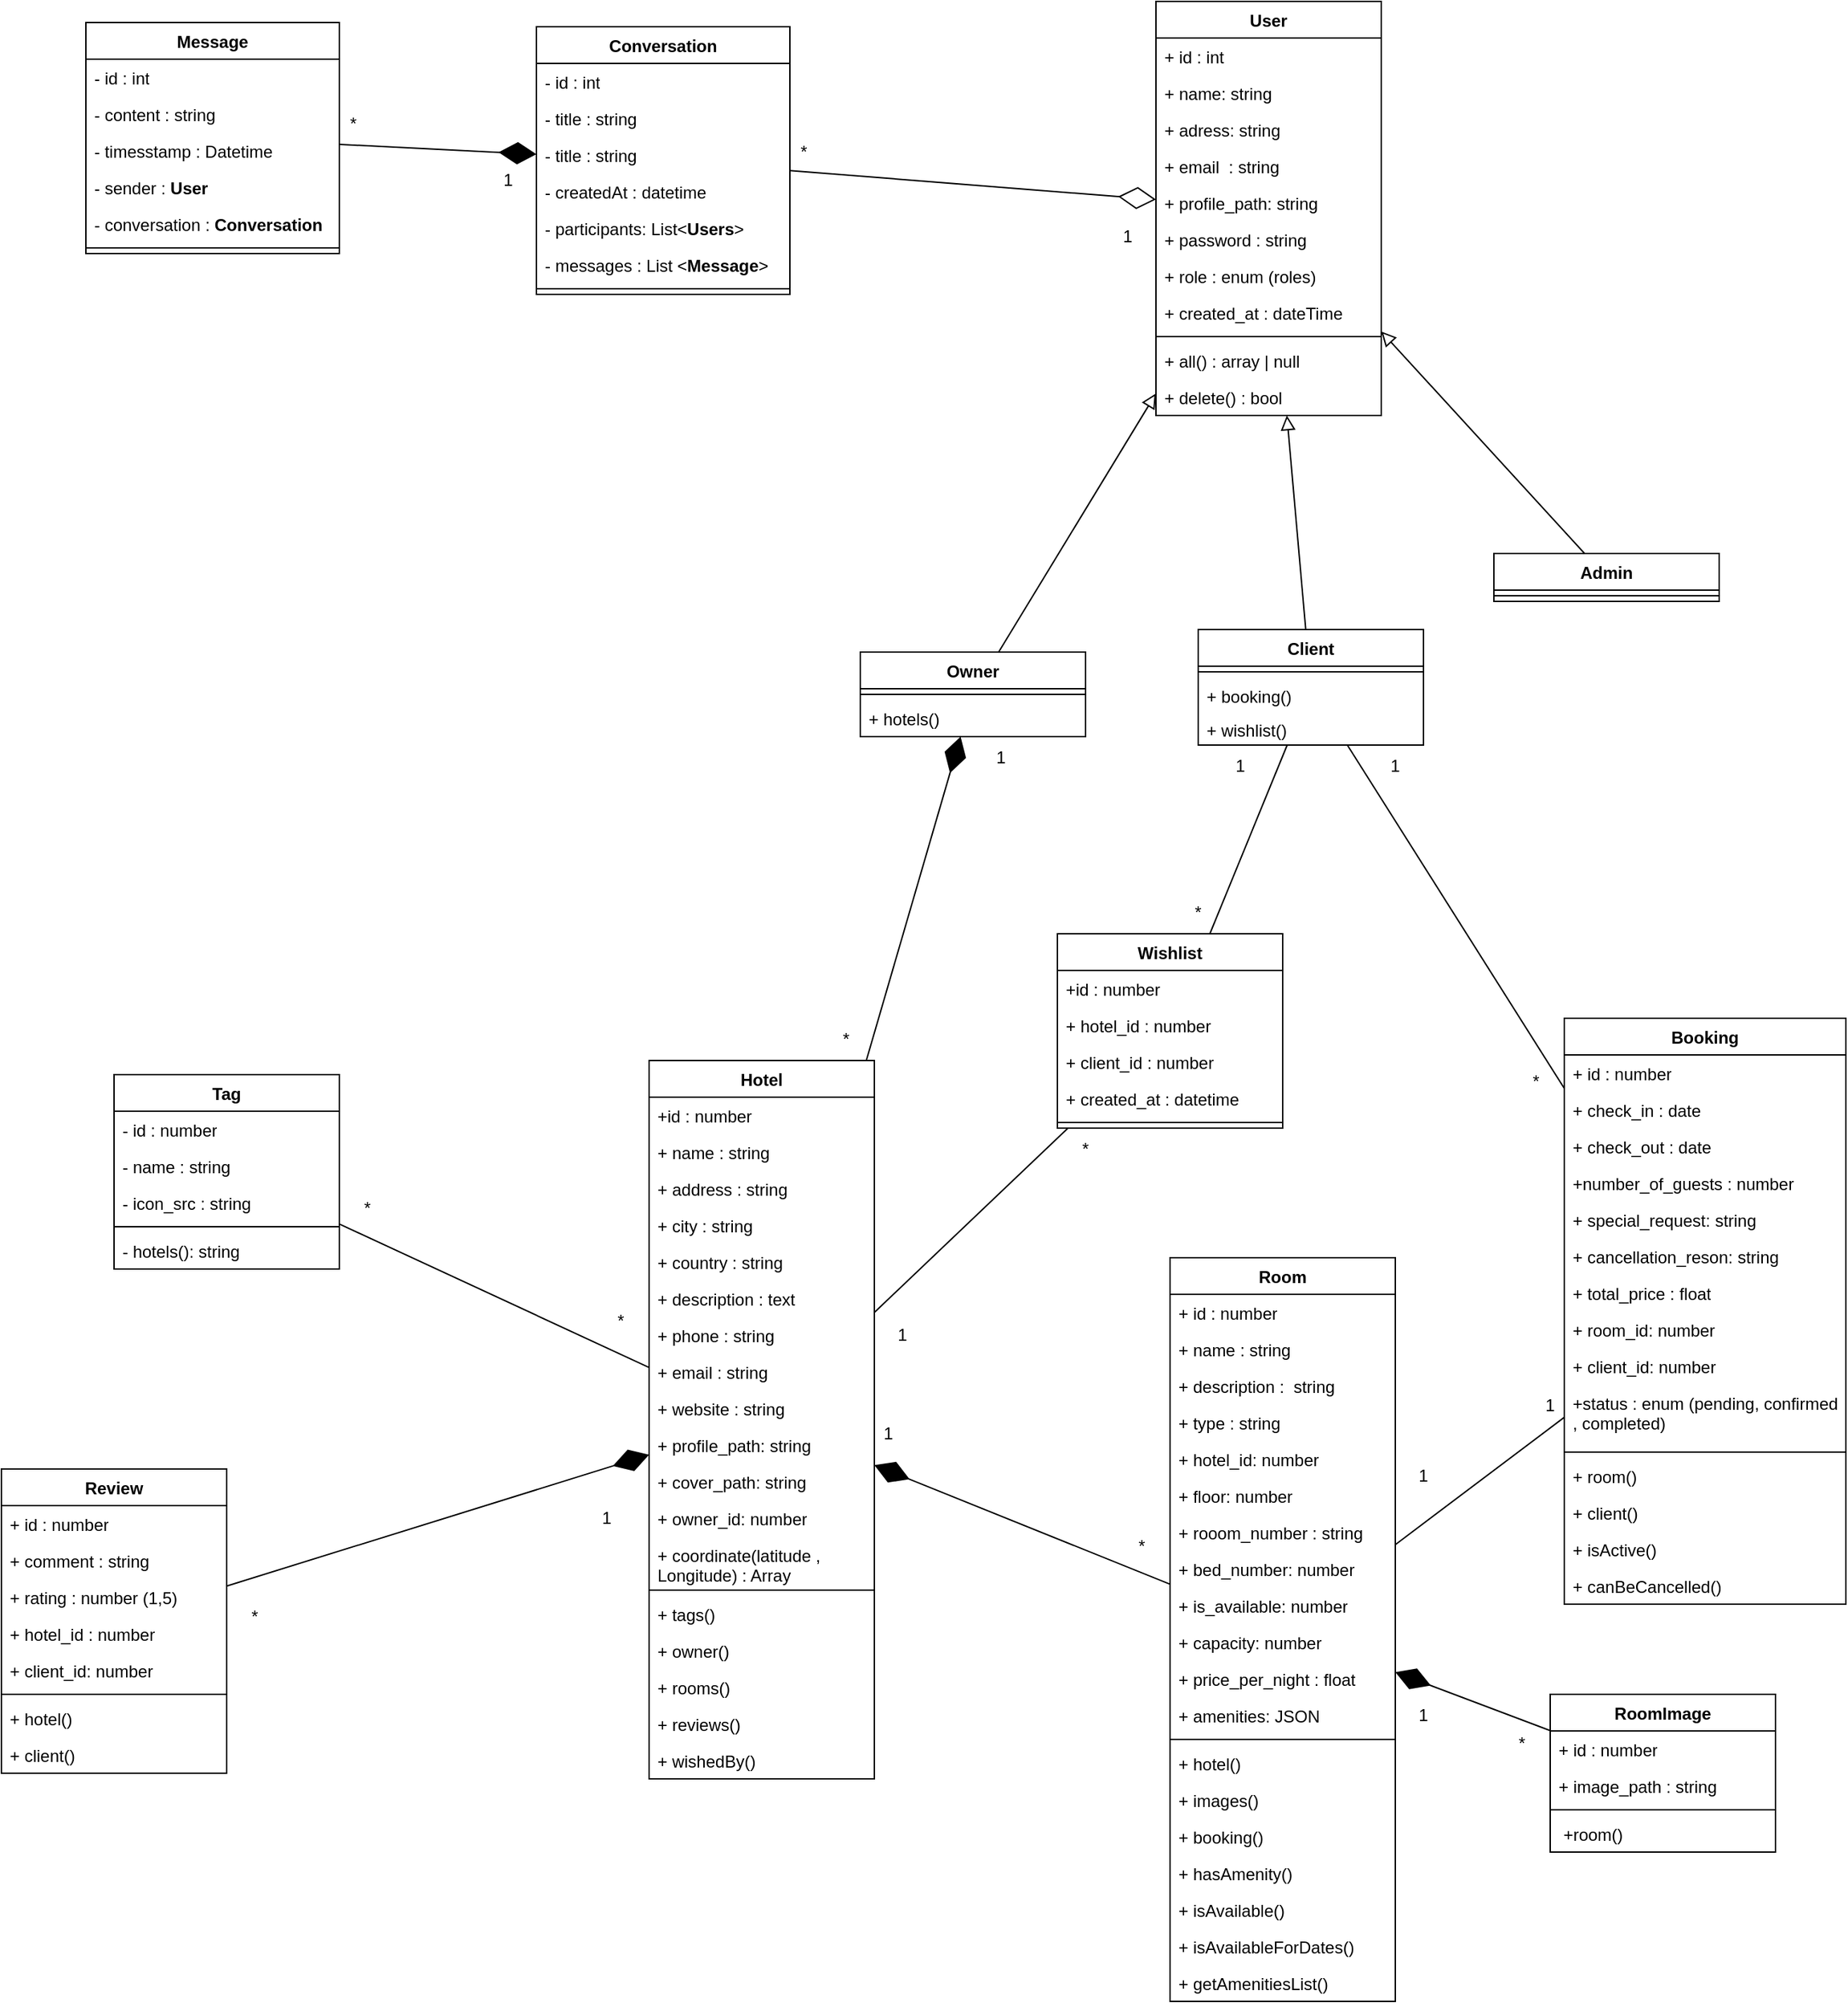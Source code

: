 <mxfile>
    <diagram name="Page-1" id="gl1ikZT-KIizGYTJ9AhV">
        <mxGraphModel dx="1993" dy="1390" grid="1" gridSize="10" guides="1" tooltips="1" connect="1" arrows="1" fold="1" page="1" pageScale="1" pageWidth="1100" pageHeight="850" math="0" shadow="0">
            <root>
                <mxCell id="0"/>
                <mxCell id="1" parent="0"/>
                <mxCell id="w4wLEy0SdP69c0IsTwgg-1" value="Hotel" style="swimlane;fontStyle=1;align=center;verticalAlign=top;childLayout=stackLayout;horizontal=1;startSize=26;horizontalStack=0;resizeParent=1;resizeParentMax=0;resizeLast=0;collapsible=1;marginBottom=0;whiteSpace=wrap;html=1;" parent="1" vertex="1">
                    <mxGeometry x="20" y="230" width="160" height="510" as="geometry"/>
                </mxCell>
                <mxCell id="FNUAw2JsjpDNP8y17gfx-34" value="+id : number&lt;div&gt;&lt;br&gt;&lt;/div&gt;" style="text;strokeColor=none;fillColor=none;align=left;verticalAlign=top;spacingLeft=4;spacingRight=4;overflow=hidden;rotatable=0;points=[[0,0.5],[1,0.5]];portConstraint=eastwest;whiteSpace=wrap;html=1;" parent="w4wLEy0SdP69c0IsTwgg-1" vertex="1">
                    <mxGeometry y="26" width="160" height="26" as="geometry"/>
                </mxCell>
                <mxCell id="FNUAw2JsjpDNP8y17gfx-36" value="&lt;div&gt;+ name : string&lt;/div&gt;" style="text;strokeColor=none;fillColor=none;align=left;verticalAlign=top;spacingLeft=4;spacingRight=4;overflow=hidden;rotatable=0;points=[[0,0.5],[1,0.5]];portConstraint=eastwest;whiteSpace=wrap;html=1;" parent="w4wLEy0SdP69c0IsTwgg-1" vertex="1">
                    <mxGeometry y="52" width="160" height="26" as="geometry"/>
                </mxCell>
                <mxCell id="FNUAw2JsjpDNP8y17gfx-39" value="+ address : string" style="text;strokeColor=none;fillColor=none;align=left;verticalAlign=top;spacingLeft=4;spacingRight=4;overflow=hidden;rotatable=0;points=[[0,0.5],[1,0.5]];portConstraint=eastwest;whiteSpace=wrap;html=1;" parent="w4wLEy0SdP69c0IsTwgg-1" vertex="1">
                    <mxGeometry y="78" width="160" height="26" as="geometry"/>
                </mxCell>
                <mxCell id="FNUAw2JsjpDNP8y17gfx-38" value="+ city : string" style="text;strokeColor=none;fillColor=none;align=left;verticalAlign=top;spacingLeft=4;spacingRight=4;overflow=hidden;rotatable=0;points=[[0,0.5],[1,0.5]];portConstraint=eastwest;whiteSpace=wrap;html=1;" parent="w4wLEy0SdP69c0IsTwgg-1" vertex="1">
                    <mxGeometry y="104" width="160" height="26" as="geometry"/>
                </mxCell>
                <mxCell id="52" value="+ country : string" style="text;strokeColor=none;fillColor=none;align=left;verticalAlign=top;spacingLeft=4;spacingRight=4;overflow=hidden;rotatable=0;points=[[0,0.5],[1,0.5]];portConstraint=eastwest;whiteSpace=wrap;html=1;" parent="w4wLEy0SdP69c0IsTwgg-1" vertex="1">
                    <mxGeometry y="130" width="160" height="26" as="geometry"/>
                </mxCell>
                <mxCell id="53" value="+ description : text" style="text;strokeColor=none;fillColor=none;align=left;verticalAlign=top;spacingLeft=4;spacingRight=4;overflow=hidden;rotatable=0;points=[[0,0.5],[1,0.5]];portConstraint=eastwest;whiteSpace=wrap;html=1;" parent="w4wLEy0SdP69c0IsTwgg-1" vertex="1">
                    <mxGeometry y="156" width="160" height="26" as="geometry"/>
                </mxCell>
                <mxCell id="54" value="+ phone : string" style="text;strokeColor=none;fillColor=none;align=left;verticalAlign=top;spacingLeft=4;spacingRight=4;overflow=hidden;rotatable=0;points=[[0,0.5],[1,0.5]];portConstraint=eastwest;whiteSpace=wrap;html=1;" parent="w4wLEy0SdP69c0IsTwgg-1" vertex="1">
                    <mxGeometry y="182" width="160" height="26" as="geometry"/>
                </mxCell>
                <mxCell id="55" value="+ email : string" style="text;strokeColor=none;fillColor=none;align=left;verticalAlign=top;spacingLeft=4;spacingRight=4;overflow=hidden;rotatable=0;points=[[0,0.5],[1,0.5]];portConstraint=eastwest;whiteSpace=wrap;html=1;" parent="w4wLEy0SdP69c0IsTwgg-1" vertex="1">
                    <mxGeometry y="208" width="160" height="26" as="geometry"/>
                </mxCell>
                <mxCell id="56" value="+ website : string" style="text;strokeColor=none;fillColor=none;align=left;verticalAlign=top;spacingLeft=4;spacingRight=4;overflow=hidden;rotatable=0;points=[[0,0.5],[1,0.5]];portConstraint=eastwest;whiteSpace=wrap;html=1;" parent="w4wLEy0SdP69c0IsTwgg-1" vertex="1">
                    <mxGeometry y="234" width="160" height="26" as="geometry"/>
                </mxCell>
                <mxCell id="57" value="+ profile_path: string" style="text;strokeColor=none;fillColor=none;align=left;verticalAlign=top;spacingLeft=4;spacingRight=4;overflow=hidden;rotatable=0;points=[[0,0.5],[1,0.5]];portConstraint=eastwest;whiteSpace=wrap;html=1;" parent="w4wLEy0SdP69c0IsTwgg-1" vertex="1">
                    <mxGeometry y="260" width="160" height="26" as="geometry"/>
                </mxCell>
                <mxCell id="59" value="+ cover_path: string" style="text;strokeColor=none;fillColor=none;align=left;verticalAlign=top;spacingLeft=4;spacingRight=4;overflow=hidden;rotatable=0;points=[[0,0.5],[1,0.5]];portConstraint=eastwest;whiteSpace=wrap;html=1;" parent="w4wLEy0SdP69c0IsTwgg-1" vertex="1">
                    <mxGeometry y="286" width="160" height="26" as="geometry"/>
                </mxCell>
                <mxCell id="81" value="+ owner_id: number" style="text;strokeColor=none;fillColor=none;align=left;verticalAlign=top;spacingLeft=4;spacingRight=4;overflow=hidden;rotatable=0;points=[[0,0.5],[1,0.5]];portConstraint=eastwest;whiteSpace=wrap;html=1;" parent="w4wLEy0SdP69c0IsTwgg-1" vertex="1">
                    <mxGeometry y="312" width="160" height="26" as="geometry"/>
                </mxCell>
                <mxCell id="FNUAw2JsjpDNP8y17gfx-42" value="+ coordinate(latitude , Longitude) : Array" style="text;strokeColor=none;fillColor=none;align=left;verticalAlign=top;spacingLeft=4;spacingRight=4;overflow=hidden;rotatable=0;points=[[0,0.5],[1,0.5]];portConstraint=eastwest;whiteSpace=wrap;html=1;" parent="w4wLEy0SdP69c0IsTwgg-1" vertex="1">
                    <mxGeometry y="338" width="160" height="34" as="geometry"/>
                </mxCell>
                <mxCell id="w4wLEy0SdP69c0IsTwgg-3" value="" style="line;strokeWidth=1;fillColor=none;align=left;verticalAlign=middle;spacingTop=-1;spacingLeft=3;spacingRight=3;rotatable=0;labelPosition=right;points=[];portConstraint=eastwest;strokeColor=inherit;" parent="w4wLEy0SdP69c0IsTwgg-1" vertex="1">
                    <mxGeometry y="372" width="160" height="8" as="geometry"/>
                </mxCell>
                <mxCell id="FNUAw2JsjpDNP8y17gfx-62" value="&lt;div&gt;+ tags()&lt;/div&gt;" style="text;strokeColor=none;fillColor=none;align=left;verticalAlign=top;spacingLeft=4;spacingRight=4;overflow=hidden;rotatable=0;points=[[0,0.5],[1,0.5]];portConstraint=eastwest;whiteSpace=wrap;html=1;" parent="w4wLEy0SdP69c0IsTwgg-1" vertex="1">
                    <mxGeometry y="380" width="160" height="26" as="geometry"/>
                </mxCell>
                <mxCell id="FNUAw2JsjpDNP8y17gfx-35" value="+ owner()" style="text;strokeColor=none;fillColor=none;align=left;verticalAlign=top;spacingLeft=4;spacingRight=4;overflow=hidden;rotatable=0;points=[[0,0.5],[1,0.5]];portConstraint=eastwest;whiteSpace=wrap;html=1;" parent="w4wLEy0SdP69c0IsTwgg-1" vertex="1">
                    <mxGeometry y="406" width="160" height="26" as="geometry"/>
                </mxCell>
                <mxCell id="82" value="+ rooms()" style="text;strokeColor=none;fillColor=none;align=left;verticalAlign=top;spacingLeft=4;spacingRight=4;overflow=hidden;rotatable=0;points=[[0,0.5],[1,0.5]];portConstraint=eastwest;whiteSpace=wrap;html=1;" parent="w4wLEy0SdP69c0IsTwgg-1" vertex="1">
                    <mxGeometry y="432" width="160" height="26" as="geometry"/>
                </mxCell>
                <mxCell id="83" value="+ reviews()" style="text;strokeColor=none;fillColor=none;align=left;verticalAlign=top;spacingLeft=4;spacingRight=4;overflow=hidden;rotatable=0;points=[[0,0.5],[1,0.5]];portConstraint=eastwest;whiteSpace=wrap;html=1;" parent="w4wLEy0SdP69c0IsTwgg-1" vertex="1">
                    <mxGeometry y="458" width="160" height="26" as="geometry"/>
                </mxCell>
                <mxCell id="84" value="+ wishedBy()" style="text;strokeColor=none;fillColor=none;align=left;verticalAlign=top;spacingLeft=4;spacingRight=4;overflow=hidden;rotatable=0;points=[[0,0.5],[1,0.5]];portConstraint=eastwest;whiteSpace=wrap;html=1;" parent="w4wLEy0SdP69c0IsTwgg-1" vertex="1">
                    <mxGeometry y="484" width="160" height="26" as="geometry"/>
                </mxCell>
                <mxCell id="w4wLEy0SdP69c0IsTwgg-5" value="Room" style="swimlane;fontStyle=1;align=center;verticalAlign=top;childLayout=stackLayout;horizontal=1;startSize=26;horizontalStack=0;resizeParent=1;resizeParentMax=0;resizeLast=0;collapsible=1;marginBottom=0;whiteSpace=wrap;html=1;" parent="1" vertex="1">
                    <mxGeometry x="390" y="370" width="160" height="528" as="geometry"/>
                </mxCell>
                <mxCell id="FNUAw2JsjpDNP8y17gfx-43" value="+ id : number&lt;div&gt;&lt;br&gt;&lt;/div&gt;" style="text;strokeColor=none;fillColor=none;align=left;verticalAlign=top;spacingLeft=4;spacingRight=4;overflow=hidden;rotatable=0;points=[[0,0.5],[1,0.5]];portConstraint=eastwest;whiteSpace=wrap;html=1;" parent="w4wLEy0SdP69c0IsTwgg-5" vertex="1">
                    <mxGeometry y="26" width="160" height="26" as="geometry"/>
                </mxCell>
                <mxCell id="FNUAw2JsjpDNP8y17gfx-46" value="+ name : string" style="text;strokeColor=none;fillColor=none;align=left;verticalAlign=top;spacingLeft=4;spacingRight=4;overflow=hidden;rotatable=0;points=[[0,0.5],[1,0.5]];portConstraint=eastwest;whiteSpace=wrap;html=1;" parent="w4wLEy0SdP69c0IsTwgg-5" vertex="1">
                    <mxGeometry y="52" width="160" height="26" as="geometry"/>
                </mxCell>
                <mxCell id="FNUAw2JsjpDNP8y17gfx-45" value="&lt;div&gt;+ description :&amp;nbsp; string&lt;/div&gt;" style="text;strokeColor=none;fillColor=none;align=left;verticalAlign=top;spacingLeft=4;spacingRight=4;overflow=hidden;rotatable=0;points=[[0,0.5],[1,0.5]];portConstraint=eastwest;whiteSpace=wrap;html=1;" parent="w4wLEy0SdP69c0IsTwgg-5" vertex="1">
                    <mxGeometry y="78" width="160" height="26" as="geometry"/>
                </mxCell>
                <mxCell id="FNUAw2JsjpDNP8y17gfx-47" value="+ type : string" style="text;strokeColor=none;fillColor=none;align=left;verticalAlign=top;spacingLeft=4;spacingRight=4;overflow=hidden;rotatable=0;points=[[0,0.5],[1,0.5]];portConstraint=eastwest;whiteSpace=wrap;html=1;" parent="w4wLEy0SdP69c0IsTwgg-5" vertex="1">
                    <mxGeometry y="104" width="160" height="26" as="geometry"/>
                </mxCell>
                <mxCell id="85" value="+ hotel_id: number" style="text;strokeColor=none;fillColor=none;align=left;verticalAlign=top;spacingLeft=4;spacingRight=4;overflow=hidden;rotatable=0;points=[[0,0.5],[1,0.5]];portConstraint=eastwest;whiteSpace=wrap;html=1;" parent="w4wLEy0SdP69c0IsTwgg-5" vertex="1">
                    <mxGeometry y="130" width="160" height="26" as="geometry"/>
                </mxCell>
                <mxCell id="60" value="+ floor: number" style="text;strokeColor=none;fillColor=none;align=left;verticalAlign=top;spacingLeft=4;spacingRight=4;overflow=hidden;rotatable=0;points=[[0,0.5],[1,0.5]];portConstraint=eastwest;whiteSpace=wrap;html=1;" parent="w4wLEy0SdP69c0IsTwgg-5" vertex="1">
                    <mxGeometry y="156" width="160" height="26" as="geometry"/>
                </mxCell>
                <mxCell id="FNUAw2JsjpDNP8y17gfx-44" value="+ rooom_number : string" style="text;strokeColor=none;fillColor=none;align=left;verticalAlign=top;spacingLeft=4;spacingRight=4;overflow=hidden;rotatable=0;points=[[0,0.5],[1,0.5]];portConstraint=eastwest;whiteSpace=wrap;html=1;" parent="w4wLEy0SdP69c0IsTwgg-5" vertex="1">
                    <mxGeometry y="182" width="160" height="26" as="geometry"/>
                </mxCell>
                <mxCell id="61" value="+ bed_number: number" style="text;strokeColor=none;fillColor=none;align=left;verticalAlign=top;spacingLeft=4;spacingRight=4;overflow=hidden;rotatable=0;points=[[0,0.5],[1,0.5]];portConstraint=eastwest;whiteSpace=wrap;html=1;" parent="w4wLEy0SdP69c0IsTwgg-5" vertex="1">
                    <mxGeometry y="208" width="160" height="26" as="geometry"/>
                </mxCell>
                <mxCell id="62" value="+ is_available: number" style="text;strokeColor=none;fillColor=none;align=left;verticalAlign=top;spacingLeft=4;spacingRight=4;overflow=hidden;rotatable=0;points=[[0,0.5],[1,0.5]];portConstraint=eastwest;whiteSpace=wrap;html=1;" parent="w4wLEy0SdP69c0IsTwgg-5" vertex="1">
                    <mxGeometry y="234" width="160" height="26" as="geometry"/>
                </mxCell>
                <mxCell id="63" value="+ capacity: number" style="text;strokeColor=none;fillColor=none;align=left;verticalAlign=top;spacingLeft=4;spacingRight=4;overflow=hidden;rotatable=0;points=[[0,0.5],[1,0.5]];portConstraint=eastwest;whiteSpace=wrap;html=1;" parent="w4wLEy0SdP69c0IsTwgg-5" vertex="1">
                    <mxGeometry y="260" width="160" height="26" as="geometry"/>
                </mxCell>
                <mxCell id="64" value="+ price_per_night : float" style="text;strokeColor=none;fillColor=none;align=left;verticalAlign=top;spacingLeft=4;spacingRight=4;overflow=hidden;rotatable=0;points=[[0,0.5],[1,0.5]];portConstraint=eastwest;whiteSpace=wrap;html=1;" parent="w4wLEy0SdP69c0IsTwgg-5" vertex="1">
                    <mxGeometry y="286" width="160" height="26" as="geometry"/>
                </mxCell>
                <mxCell id="65" value="+ amenities: JSON" style="text;strokeColor=none;fillColor=none;align=left;verticalAlign=top;spacingLeft=4;spacingRight=4;overflow=hidden;rotatable=0;points=[[0,0.5],[1,0.5]];portConstraint=eastwest;whiteSpace=wrap;html=1;" parent="w4wLEy0SdP69c0IsTwgg-5" vertex="1">
                    <mxGeometry y="312" width="160" height="26" as="geometry"/>
                </mxCell>
                <mxCell id="w4wLEy0SdP69c0IsTwgg-7" value="" style="line;strokeWidth=1;fillColor=none;align=left;verticalAlign=middle;spacingTop=-1;spacingLeft=3;spacingRight=3;rotatable=0;labelPosition=right;points=[];portConstraint=eastwest;strokeColor=inherit;" parent="w4wLEy0SdP69c0IsTwgg-5" vertex="1">
                    <mxGeometry y="338" width="160" height="8" as="geometry"/>
                </mxCell>
                <mxCell id="86" value="+ hotel()" style="text;strokeColor=none;fillColor=none;align=left;verticalAlign=top;spacingLeft=4;spacingRight=4;overflow=hidden;rotatable=0;points=[[0,0.5],[1,0.5]];portConstraint=eastwest;whiteSpace=wrap;html=1;" parent="w4wLEy0SdP69c0IsTwgg-5" vertex="1">
                    <mxGeometry y="346" width="160" height="26" as="geometry"/>
                </mxCell>
                <mxCell id="87" value="+ images()" style="text;strokeColor=none;fillColor=none;align=left;verticalAlign=top;spacingLeft=4;spacingRight=4;overflow=hidden;rotatable=0;points=[[0,0.5],[1,0.5]];portConstraint=eastwest;whiteSpace=wrap;html=1;" parent="w4wLEy0SdP69c0IsTwgg-5" vertex="1">
                    <mxGeometry y="372" width="160" height="26" as="geometry"/>
                </mxCell>
                <mxCell id="88" value="+ booking()" style="text;strokeColor=none;fillColor=none;align=left;verticalAlign=top;spacingLeft=4;spacingRight=4;overflow=hidden;rotatable=0;points=[[0,0.5],[1,0.5]];portConstraint=eastwest;whiteSpace=wrap;html=1;" parent="w4wLEy0SdP69c0IsTwgg-5" vertex="1">
                    <mxGeometry y="398" width="160" height="26" as="geometry"/>
                </mxCell>
                <mxCell id="89" value="+ hasAmenity()" style="text;strokeColor=none;fillColor=none;align=left;verticalAlign=top;spacingLeft=4;spacingRight=4;overflow=hidden;rotatable=0;points=[[0,0.5],[1,0.5]];portConstraint=eastwest;whiteSpace=wrap;html=1;" parent="w4wLEy0SdP69c0IsTwgg-5" vertex="1">
                    <mxGeometry y="424" width="160" height="26" as="geometry"/>
                </mxCell>
                <mxCell id="90" value="+ isAvailable()" style="text;strokeColor=none;fillColor=none;align=left;verticalAlign=top;spacingLeft=4;spacingRight=4;overflow=hidden;rotatable=0;points=[[0,0.5],[1,0.5]];portConstraint=eastwest;whiteSpace=wrap;html=1;" parent="w4wLEy0SdP69c0IsTwgg-5" vertex="1">
                    <mxGeometry y="450" width="160" height="26" as="geometry"/>
                </mxCell>
                <mxCell id="91" value="+ isAvailableForDates()" style="text;strokeColor=none;fillColor=none;align=left;verticalAlign=top;spacingLeft=4;spacingRight=4;overflow=hidden;rotatable=0;points=[[0,0.5],[1,0.5]];portConstraint=eastwest;whiteSpace=wrap;html=1;" parent="w4wLEy0SdP69c0IsTwgg-5" vertex="1">
                    <mxGeometry y="476" width="160" height="26" as="geometry"/>
                </mxCell>
                <mxCell id="92" value="+ getAmenitiesList()" style="text;strokeColor=none;fillColor=none;align=left;verticalAlign=top;spacingLeft=4;spacingRight=4;overflow=hidden;rotatable=0;points=[[0,0.5],[1,0.5]];portConstraint=eastwest;whiteSpace=wrap;html=1;" parent="w4wLEy0SdP69c0IsTwgg-5" vertex="1">
                    <mxGeometry y="502" width="160" height="26" as="geometry"/>
                </mxCell>
                <mxCell id="w4wLEy0SdP69c0IsTwgg-13" value="Booking" style="swimlane;fontStyle=1;align=center;verticalAlign=top;childLayout=stackLayout;horizontal=1;startSize=26;horizontalStack=0;resizeParent=1;resizeParentMax=0;resizeLast=0;collapsible=1;marginBottom=0;whiteSpace=wrap;html=1;" parent="1" vertex="1">
                    <mxGeometry x="670" y="200" width="200" height="416" as="geometry"/>
                </mxCell>
                <mxCell id="FNUAw2JsjpDNP8y17gfx-52" value="+ id : number" style="text;strokeColor=none;fillColor=none;align=left;verticalAlign=top;spacingLeft=4;spacingRight=4;overflow=hidden;rotatable=0;points=[[0,0.5],[1,0.5]];portConstraint=eastwest;whiteSpace=wrap;html=1;" parent="w4wLEy0SdP69c0IsTwgg-13" vertex="1">
                    <mxGeometry y="26" width="200" height="26" as="geometry"/>
                </mxCell>
                <mxCell id="FNUAw2JsjpDNP8y17gfx-55" value="+ check_in : date" style="text;strokeColor=none;fillColor=none;align=left;verticalAlign=top;spacingLeft=4;spacingRight=4;overflow=hidden;rotatable=0;points=[[0,0.5],[1,0.5]];portConstraint=eastwest;whiteSpace=wrap;html=1;" parent="w4wLEy0SdP69c0IsTwgg-13" vertex="1">
                    <mxGeometry y="52" width="200" height="26" as="geometry"/>
                </mxCell>
                <mxCell id="FNUAw2JsjpDNP8y17gfx-54" value="&lt;div&gt;+ check_out : date&lt;/div&gt;" style="text;strokeColor=none;fillColor=none;align=left;verticalAlign=top;spacingLeft=4;spacingRight=4;overflow=hidden;rotatable=0;points=[[0,0.5],[1,0.5]];portConstraint=eastwest;whiteSpace=wrap;html=1;" parent="w4wLEy0SdP69c0IsTwgg-13" vertex="1">
                    <mxGeometry y="78" width="200" height="26" as="geometry"/>
                </mxCell>
                <mxCell id="FNUAw2JsjpDNP8y17gfx-53" value="+number_of_guests : number" style="text;strokeColor=none;fillColor=none;align=left;verticalAlign=top;spacingLeft=4;spacingRight=4;overflow=hidden;rotatable=0;points=[[0,0.5],[1,0.5]];portConstraint=eastwest;whiteSpace=wrap;html=1;" parent="w4wLEy0SdP69c0IsTwgg-13" vertex="1">
                    <mxGeometry y="104" width="200" height="26" as="geometry"/>
                </mxCell>
                <mxCell id="78" value="+ special_request: string" style="text;strokeColor=none;fillColor=none;align=left;verticalAlign=top;spacingLeft=4;spacingRight=4;overflow=hidden;rotatable=0;points=[[0,0.5],[1,0.5]];portConstraint=eastwest;whiteSpace=wrap;html=1;" parent="w4wLEy0SdP69c0IsTwgg-13" vertex="1">
                    <mxGeometry y="130" width="200" height="26" as="geometry"/>
                </mxCell>
                <mxCell id="79" value="+ cancellation_reson: string" style="text;strokeColor=none;fillColor=none;align=left;verticalAlign=top;spacingLeft=4;spacingRight=4;overflow=hidden;rotatable=0;points=[[0,0.5],[1,0.5]];portConstraint=eastwest;whiteSpace=wrap;html=1;" parent="w4wLEy0SdP69c0IsTwgg-13" vertex="1">
                    <mxGeometry y="156" width="200" height="26" as="geometry"/>
                </mxCell>
                <mxCell id="vhpqvtMw8-lFK2rzGlR5-1" value="+ total_price : float" style="text;strokeColor=none;fillColor=none;align=left;verticalAlign=top;spacingLeft=4;spacingRight=4;overflow=hidden;rotatable=0;points=[[0,0.5],[1,0.5]];portConstraint=eastwest;whiteSpace=wrap;html=1;" parent="w4wLEy0SdP69c0IsTwgg-13" vertex="1">
                    <mxGeometry y="182" width="200" height="26" as="geometry"/>
                </mxCell>
                <mxCell id="93" value="+ room_id: number" style="text;strokeColor=none;fillColor=none;align=left;verticalAlign=top;spacingLeft=4;spacingRight=4;overflow=hidden;rotatable=0;points=[[0,0.5],[1,0.5]];portConstraint=eastwest;whiteSpace=wrap;html=1;" parent="w4wLEy0SdP69c0IsTwgg-13" vertex="1">
                    <mxGeometry y="208" width="200" height="26" as="geometry"/>
                </mxCell>
                <mxCell id="94" value="+ client_id: number" style="text;strokeColor=none;fillColor=none;align=left;verticalAlign=top;spacingLeft=4;spacingRight=4;overflow=hidden;rotatable=0;points=[[0,0.5],[1,0.5]];portConstraint=eastwest;whiteSpace=wrap;html=1;" parent="w4wLEy0SdP69c0IsTwgg-13" vertex="1">
                    <mxGeometry y="234" width="200" height="26" as="geometry"/>
                </mxCell>
                <mxCell id="vhpqvtMw8-lFK2rzGlR5-2" value="+status : enum (pending, confirmed , completed)" style="text;strokeColor=none;fillColor=none;align=left;verticalAlign=top;spacingLeft=4;spacingRight=4;overflow=hidden;rotatable=0;points=[[0,0.5],[1,0.5]];portConstraint=eastwest;whiteSpace=wrap;html=1;" parent="w4wLEy0SdP69c0IsTwgg-13" vertex="1">
                    <mxGeometry y="260" width="200" height="44" as="geometry"/>
                </mxCell>
                <mxCell id="w4wLEy0SdP69c0IsTwgg-15" value="" style="line;strokeWidth=1;fillColor=none;align=left;verticalAlign=middle;spacingTop=-1;spacingLeft=3;spacingRight=3;rotatable=0;labelPosition=right;points=[];portConstraint=eastwest;strokeColor=inherit;" parent="w4wLEy0SdP69c0IsTwgg-13" vertex="1">
                    <mxGeometry y="304" width="200" height="8" as="geometry"/>
                </mxCell>
                <mxCell id="vhpqvtMw8-lFK2rzGlR5-6" value="+ room()" style="text;strokeColor=none;fillColor=none;align=left;verticalAlign=top;spacingLeft=4;spacingRight=4;overflow=hidden;rotatable=0;points=[[0,0.5],[1,0.5]];portConstraint=eastwest;whiteSpace=wrap;html=1;" parent="w4wLEy0SdP69c0IsTwgg-13" vertex="1">
                    <mxGeometry y="312" width="200" height="26" as="geometry"/>
                </mxCell>
                <mxCell id="95" value="+ client()" style="text;strokeColor=none;fillColor=none;align=left;verticalAlign=top;spacingLeft=4;spacingRight=4;overflow=hidden;rotatable=0;points=[[0,0.5],[1,0.5]];portConstraint=eastwest;whiteSpace=wrap;html=1;" parent="w4wLEy0SdP69c0IsTwgg-13" vertex="1">
                    <mxGeometry y="338" width="200" height="26" as="geometry"/>
                </mxCell>
                <mxCell id="96" value="+ isActive()" style="text;strokeColor=none;fillColor=none;align=left;verticalAlign=top;spacingLeft=4;spacingRight=4;overflow=hidden;rotatable=0;points=[[0,0.5],[1,0.5]];portConstraint=eastwest;whiteSpace=wrap;html=1;" parent="w4wLEy0SdP69c0IsTwgg-13" vertex="1">
                    <mxGeometry y="364" width="200" height="26" as="geometry"/>
                </mxCell>
                <mxCell id="97" value="+ canBeCancelled()" style="text;strokeColor=none;fillColor=none;align=left;verticalAlign=top;spacingLeft=4;spacingRight=4;overflow=hidden;rotatable=0;points=[[0,0.5],[1,0.5]];portConstraint=eastwest;whiteSpace=wrap;html=1;" parent="w4wLEy0SdP69c0IsTwgg-13" vertex="1">
                    <mxGeometry y="390" width="200" height="26" as="geometry"/>
                </mxCell>
                <mxCell id="w4wLEy0SdP69c0IsTwgg-17" value="User" style="swimlane;fontStyle=1;align=center;verticalAlign=top;childLayout=stackLayout;horizontal=1;startSize=26;horizontalStack=0;resizeParent=1;resizeParentMax=0;resizeLast=0;collapsible=1;marginBottom=0;whiteSpace=wrap;html=1;" parent="1" vertex="1">
                    <mxGeometry x="380" y="-522" width="160" height="294" as="geometry"/>
                </mxCell>
                <mxCell id="w4wLEy0SdP69c0IsTwgg-18" value="+ id : int&amp;nbsp;&lt;div&gt;&lt;br&gt;&lt;/div&gt;" style="text;strokeColor=none;fillColor=none;align=left;verticalAlign=top;spacingLeft=4;spacingRight=4;overflow=hidden;rotatable=0;points=[[0,0.5],[1,0.5]];portConstraint=eastwest;whiteSpace=wrap;html=1;" parent="w4wLEy0SdP69c0IsTwgg-17" vertex="1">
                    <mxGeometry y="26" width="160" height="26" as="geometry"/>
                </mxCell>
                <mxCell id="FNUAw2JsjpDNP8y17gfx-23" value="+ name: string" style="text;strokeColor=none;fillColor=none;align=left;verticalAlign=top;spacingLeft=4;spacingRight=4;overflow=hidden;rotatable=0;points=[[0,0.5],[1,0.5]];portConstraint=eastwest;whiteSpace=wrap;html=1;" parent="w4wLEy0SdP69c0IsTwgg-17" vertex="1">
                    <mxGeometry y="52" width="160" height="26" as="geometry"/>
                </mxCell>
                <mxCell id="vhpqvtMw8-lFK2rzGlR5-5" value="+ adress: string" style="text;strokeColor=none;fillColor=none;align=left;verticalAlign=top;spacingLeft=4;spacingRight=4;overflow=hidden;rotatable=0;points=[[0,0.5],[1,0.5]];portConstraint=eastwest;whiteSpace=wrap;html=1;" parent="w4wLEy0SdP69c0IsTwgg-17" vertex="1">
                    <mxGeometry y="78" width="160" height="26" as="geometry"/>
                </mxCell>
                <mxCell id="FNUAw2JsjpDNP8y17gfx-24" value="&lt;div&gt;+ email&amp;nbsp; : string&lt;/div&gt;" style="text;strokeColor=none;fillColor=none;align=left;verticalAlign=top;spacingLeft=4;spacingRight=4;overflow=hidden;rotatable=0;points=[[0,0.5],[1,0.5]];portConstraint=eastwest;whiteSpace=wrap;html=1;" parent="w4wLEy0SdP69c0IsTwgg-17" vertex="1">
                    <mxGeometry y="104" width="160" height="26" as="geometry"/>
                </mxCell>
                <mxCell id="51" value="&lt;div&gt;+ profile_path: string&lt;/div&gt;" style="text;strokeColor=none;fillColor=none;align=left;verticalAlign=top;spacingLeft=4;spacingRight=4;overflow=hidden;rotatable=0;points=[[0,0.5],[1,0.5]];portConstraint=eastwest;whiteSpace=wrap;html=1;" parent="w4wLEy0SdP69c0IsTwgg-17" vertex="1">
                    <mxGeometry y="130" width="160" height="26" as="geometry"/>
                </mxCell>
                <mxCell id="FNUAw2JsjpDNP8y17gfx-26" value="+ password : string" style="text;strokeColor=none;fillColor=none;align=left;verticalAlign=top;spacingLeft=4;spacingRight=4;overflow=hidden;rotatable=0;points=[[0,0.5],[1,0.5]];portConstraint=eastwest;whiteSpace=wrap;html=1;" parent="w4wLEy0SdP69c0IsTwgg-17" vertex="1">
                    <mxGeometry y="156" width="160" height="26" as="geometry"/>
                </mxCell>
                <mxCell id="FNUAw2JsjpDNP8y17gfx-25" value="+ role : enum (roles)" style="text;strokeColor=none;fillColor=none;align=left;verticalAlign=top;spacingLeft=4;spacingRight=4;overflow=hidden;rotatable=0;points=[[0,0.5],[1,0.5]];portConstraint=eastwest;whiteSpace=wrap;html=1;" parent="w4wLEy0SdP69c0IsTwgg-17" vertex="1">
                    <mxGeometry y="182" width="160" height="26" as="geometry"/>
                </mxCell>
                <mxCell id="FNUAw2JsjpDNP8y17gfx-22" value="+ created_at : dateTime" style="text;strokeColor=none;fillColor=none;align=left;verticalAlign=top;spacingLeft=4;spacingRight=4;overflow=hidden;rotatable=0;points=[[0,0.5],[1,0.5]];portConstraint=eastwest;whiteSpace=wrap;html=1;" parent="w4wLEy0SdP69c0IsTwgg-17" vertex="1">
                    <mxGeometry y="208" width="160" height="26" as="geometry"/>
                </mxCell>
                <mxCell id="w4wLEy0SdP69c0IsTwgg-19" value="" style="line;strokeWidth=1;fillColor=none;align=left;verticalAlign=middle;spacingTop=-1;spacingLeft=3;spacingRight=3;rotatable=0;labelPosition=right;points=[];portConstraint=eastwest;strokeColor=inherit;" parent="w4wLEy0SdP69c0IsTwgg-17" vertex="1">
                    <mxGeometry y="234" width="160" height="8" as="geometry"/>
                </mxCell>
                <mxCell id="w4wLEy0SdP69c0IsTwgg-20" value="+ all() : array | null" style="text;strokeColor=none;fillColor=none;align=left;verticalAlign=top;spacingLeft=4;spacingRight=4;overflow=hidden;rotatable=0;points=[[0,0.5],[1,0.5]];portConstraint=eastwest;whiteSpace=wrap;html=1;" parent="w4wLEy0SdP69c0IsTwgg-17" vertex="1">
                    <mxGeometry y="242" width="160" height="26" as="geometry"/>
                </mxCell>
                <mxCell id="FNUAw2JsjpDNP8y17gfx-27" value="+ delete() : bool" style="text;strokeColor=none;fillColor=none;align=left;verticalAlign=top;spacingLeft=4;spacingRight=4;overflow=hidden;rotatable=0;points=[[0,0.5],[1,0.5]];portConstraint=eastwest;whiteSpace=wrap;html=1;" parent="w4wLEy0SdP69c0IsTwgg-17" vertex="1">
                    <mxGeometry y="268" width="160" height="26" as="geometry"/>
                </mxCell>
                <mxCell id="w4wLEy0SdP69c0IsTwgg-21" value="Owner" style="swimlane;fontStyle=1;align=center;verticalAlign=top;childLayout=stackLayout;horizontal=1;startSize=26;horizontalStack=0;resizeParent=1;resizeParentMax=0;resizeLast=0;collapsible=1;marginBottom=0;whiteSpace=wrap;html=1;" parent="1" vertex="1">
                    <mxGeometry x="170" y="-60" width="160" height="60" as="geometry"/>
                </mxCell>
                <mxCell id="w4wLEy0SdP69c0IsTwgg-23" value="" style="line;strokeWidth=1;fillColor=none;align=left;verticalAlign=middle;spacingTop=-1;spacingLeft=3;spacingRight=3;rotatable=0;labelPosition=right;points=[];portConstraint=eastwest;strokeColor=inherit;" parent="w4wLEy0SdP69c0IsTwgg-21" vertex="1">
                    <mxGeometry y="26" width="160" height="8" as="geometry"/>
                </mxCell>
                <mxCell id="w4wLEy0SdP69c0IsTwgg-22" value="+ hotels()" style="text;strokeColor=none;fillColor=none;align=left;verticalAlign=top;spacingLeft=4;spacingRight=4;overflow=hidden;rotatable=0;points=[[0,0.5],[1,0.5]];portConstraint=eastwest;whiteSpace=wrap;html=1;" parent="w4wLEy0SdP69c0IsTwgg-21" vertex="1">
                    <mxGeometry y="34" width="160" height="26" as="geometry"/>
                </mxCell>
                <mxCell id="w4wLEy0SdP69c0IsTwgg-25" value="Admin&lt;span style=&quot;color: rgba(0, 0, 0, 0); font-family: monospace; font-size: 0px; font-weight: 400; text-align: start; text-wrap-mode: nowrap;&quot;&gt;%3CmxGraphModel%3E%3Croot%3E%3CmxCell%20id%3D%220%22%2F%3E%3CmxCell%20id%3D%221%22%20parent%3D%220%22%2F%3E%3CmxCell%20id%3D%222%22%20value%3D%22Hotel%22%20style%3D%22swimlane%3BfontStyle%3D1%3Balign%3Dcenter%3BverticalAlign%3Dtop%3BchildLayout%3DstackLayout%3Bhorizontal%3D1%3BstartSize%3D26%3BhorizontalStack%3D0%3BresizeParent%3D1%3BresizeParentMax%3D0%3BresizeLast%3D0%3Bcollapsible%3D1%3BmarginBottom%3D0%3BwhiteSpace%3Dwrap%3Bhtml%3D1%3B%22%20vertex%3D%221%22%20parent%3D%221%22%3E%3CmxGeometry%20x%3D%22370%22%20y%3D%22190%22%20width%3D%22160%22%20height%3D%2286%22%20as%3D%22geometry%22%2F%3E%3C%2FmxCell%3E%3CmxCell%20id%3D%223%22%20value%3D%22%2B%20field%3A%20type%22%20style%3D%22text%3BstrokeColor%3Dnone%3BfillColor%3Dnone%3Balign%3Dleft%3BverticalAlign%3Dtop%3BspacingLeft%3D4%3BspacingRight%3D4%3Boverflow%3Dhidden%3Brotatable%3D0%3Bpoints%3D%5B%5B0%2C0.5%5D%2C%5B1%2C0.5%5D%5D%3BportConstraint%3Deastwest%3BwhiteSpace%3Dwrap%3Bhtml%3D1%3B%22%20vertex%3D%221%22%20parent%3D%222%22%3E%3CmxGeometry%20y%3D%2226%22%20width%3D%22160%22%20height%3D%2226%22%20as%3D%22geometry%22%2F%3E%3C%2FmxCell%3E%3CmxCell%20id%3D%224%22%20value%3D%22%22%20style%3D%22line%3BstrokeWidth%3D1%3BfillColor%3Dnone%3Balign%3Dleft%3BverticalAlign%3Dmiddle%3BspacingTop%3D-1%3BspacingLeft%3D3%3BspacingRight%3D3%3Brotatable%3D0%3BlabelPosition%3Dright%3Bpoints%3D%5B%5D%3BportConstraint%3Deastwest%3BstrokeColor%3Dinherit%3B%22%20vertex%3D%221%22%20parent%3D%222%22%3E%3CmxGeometry%20y%3D%2252%22%20width%3D%22160%22%20height%3D%228%22%20as%3D%22geometry%22%2F%3E%3C%2FmxCell%3E%3CmxCell%20id%3D%225%22%20value%3D%22%2B%20method(type)%3A%20type%22%20style%3D%22text%3BstrokeColor%3Dnone%3BfillColor%3Dnone%3Balign%3Dleft%3BverticalAlign%3Dtop%3BspacingLeft%3D4%3BspacingRight%3D4%3Boverflow%3Dhidden%3Brotatable%3D0%3Bpoints%3D%5B%5B0%2C0.5%5D%2C%5B1%2C0.5%5D%5D%3BportConstraint%3Deastwest%3BwhiteSpace%3Dwrap%3Bhtml%3D1%3B%22%20vertex%3D%221%22%20parent%3D%222%22%3E%3CmxGeometry%20y%3D%2260%22%20width%3D%22160%22%20height%3D%2226%22%20as%3D%22geometry%22%2F%3E%3C%2FmxCell%3E%3C%2Froot%3E%3C%2FmxGraphModel%3E&lt;/span&gt;" style="swimlane;fontStyle=1;align=center;verticalAlign=top;childLayout=stackLayout;horizontal=1;startSize=26;horizontalStack=0;resizeParent=1;resizeParentMax=0;resizeLast=0;collapsible=1;marginBottom=0;whiteSpace=wrap;html=1;" parent="1" vertex="1">
                    <mxGeometry x="620" y="-130" width="160" height="34" as="geometry"/>
                </mxCell>
                <mxCell id="w4wLEy0SdP69c0IsTwgg-27" value="" style="line;strokeWidth=1;fillColor=none;align=left;verticalAlign=middle;spacingTop=-1;spacingLeft=3;spacingRight=3;rotatable=0;labelPosition=right;points=[];portConstraint=eastwest;strokeColor=inherit;" parent="w4wLEy0SdP69c0IsTwgg-25" vertex="1">
                    <mxGeometry y="26" width="160" height="8" as="geometry"/>
                </mxCell>
                <mxCell id="w4wLEy0SdP69c0IsTwgg-29" value="Client" style="swimlane;fontStyle=1;align=center;verticalAlign=top;childLayout=stackLayout;horizontal=1;startSize=26;horizontalStack=0;resizeParent=1;resizeParentMax=0;resizeLast=0;collapsible=1;marginBottom=0;whiteSpace=wrap;html=1;" parent="1" vertex="1">
                    <mxGeometry x="410" y="-76" width="160" height="82" as="geometry"/>
                </mxCell>
                <mxCell id="w4wLEy0SdP69c0IsTwgg-31" value="" style="line;strokeWidth=1;fillColor=none;align=left;verticalAlign=middle;spacingTop=-1;spacingLeft=3;spacingRight=3;rotatable=0;labelPosition=right;points=[];portConstraint=eastwest;strokeColor=inherit;" parent="w4wLEy0SdP69c0IsTwgg-29" vertex="1">
                    <mxGeometry y="26" width="160" height="8" as="geometry"/>
                </mxCell>
                <mxCell id="80" value="+ booking()" style="text;strokeColor=none;fillColor=none;align=left;verticalAlign=top;spacingLeft=4;spacingRight=4;overflow=hidden;rotatable=0;points=[[0,0.5],[1,0.5]];portConstraint=eastwest;whiteSpace=wrap;html=1;" parent="w4wLEy0SdP69c0IsTwgg-29" vertex="1">
                    <mxGeometry y="34" width="160" height="24" as="geometry"/>
                </mxCell>
                <mxCell id="w4wLEy0SdP69c0IsTwgg-30" value="+ wishlist()" style="text;strokeColor=none;fillColor=none;align=left;verticalAlign=top;spacingLeft=4;spacingRight=4;overflow=hidden;rotatable=0;points=[[0,0.5],[1,0.5]];portConstraint=eastwest;whiteSpace=wrap;html=1;" parent="w4wLEy0SdP69c0IsTwgg-29" vertex="1">
                    <mxGeometry y="58" width="160" height="24" as="geometry"/>
                </mxCell>
                <mxCell id="w4wLEy0SdP69c0IsTwgg-36" value="" style="endArrow=diamondThin;endFill=1;endSize=24;html=1;rounded=0;" parent="1" source="w4wLEy0SdP69c0IsTwgg-5" target="w4wLEy0SdP69c0IsTwgg-1" edge="1">
                    <mxGeometry width="160" relative="1" as="geometry">
                        <mxPoint x="330" y="290" as="sourcePoint"/>
                        <mxPoint x="490" y="290" as="targetPoint"/>
                    </mxGeometry>
                </mxCell>
                <mxCell id="w4wLEy0SdP69c0IsTwgg-38" value="" style="endArrow=diamondThin;endFill=1;endSize=24;html=1;rounded=0;" parent="1" source="w4wLEy0SdP69c0IsTwgg-1" target="w4wLEy0SdP69c0IsTwgg-21" edge="1">
                    <mxGeometry width="160" relative="1" as="geometry">
                        <mxPoint x="396" y="290" as="sourcePoint"/>
                        <mxPoint x="304" y="216" as="targetPoint"/>
                    </mxGeometry>
                </mxCell>
                <mxCell id="w4wLEy0SdP69c0IsTwgg-39" value="" style="endArrow=none;html=1;rounded=0;" parent="1" source="w4wLEy0SdP69c0IsTwgg-13" target="w4wLEy0SdP69c0IsTwgg-29" edge="1">
                    <mxGeometry width="50" height="50" relative="1" as="geometry">
                        <mxPoint x="410" y="140" as="sourcePoint"/>
                        <mxPoint x="460" y="90" as="targetPoint"/>
                    </mxGeometry>
                </mxCell>
                <mxCell id="w4wLEy0SdP69c0IsTwgg-40" value="" style="endArrow=none;html=1;rounded=0;" parent="1" source="w4wLEy0SdP69c0IsTwgg-13" target="w4wLEy0SdP69c0IsTwgg-5" edge="1">
                    <mxGeometry width="50" height="50" relative="1" as="geometry">
                        <mxPoint x="593" y="110" as="sourcePoint"/>
                        <mxPoint x="577" y="16" as="targetPoint"/>
                    </mxGeometry>
                </mxCell>
                <mxCell id="FNUAw2JsjpDNP8y17gfx-1" value="Review" style="swimlane;fontStyle=1;align=center;verticalAlign=top;childLayout=stackLayout;horizontal=1;startSize=26;horizontalStack=0;resizeParent=1;resizeParentMax=0;resizeLast=0;collapsible=1;marginBottom=0;whiteSpace=wrap;html=1;" parent="1" vertex="1">
                    <mxGeometry x="-440" y="520" width="160" height="216" as="geometry"/>
                </mxCell>
                <mxCell id="FNUAw2JsjpDNP8y17gfx-2" value="+ id : number" style="text;strokeColor=none;fillColor=none;align=left;verticalAlign=top;spacingLeft=4;spacingRight=4;overflow=hidden;rotatable=0;points=[[0,0.5],[1,0.5]];portConstraint=eastwest;whiteSpace=wrap;html=1;" parent="FNUAw2JsjpDNP8y17gfx-1" vertex="1">
                    <mxGeometry y="26" width="160" height="26" as="geometry"/>
                </mxCell>
                <mxCell id="FNUAw2JsjpDNP8y17gfx-48" value="+ comment : string" style="text;strokeColor=none;fillColor=none;align=left;verticalAlign=top;spacingLeft=4;spacingRight=4;overflow=hidden;rotatable=0;points=[[0,0.5],[1,0.5]];portConstraint=eastwest;whiteSpace=wrap;html=1;" parent="FNUAw2JsjpDNP8y17gfx-1" vertex="1">
                    <mxGeometry y="52" width="160" height="26" as="geometry"/>
                </mxCell>
                <mxCell id="FNUAw2JsjpDNP8y17gfx-49" value="+ rating : number (1,5)" style="text;strokeColor=none;fillColor=none;align=left;verticalAlign=top;spacingLeft=4;spacingRight=4;overflow=hidden;rotatable=0;points=[[0,0.5],[1,0.5]];portConstraint=eastwest;whiteSpace=wrap;html=1;" parent="FNUAw2JsjpDNP8y17gfx-1" vertex="1">
                    <mxGeometry y="78" width="160" height="26" as="geometry"/>
                </mxCell>
                <mxCell id="98" value="+ hotel_id : number" style="text;strokeColor=none;fillColor=none;align=left;verticalAlign=top;spacingLeft=4;spacingRight=4;overflow=hidden;rotatable=0;points=[[0,0.5],[1,0.5]];portConstraint=eastwest;whiteSpace=wrap;html=1;" parent="FNUAw2JsjpDNP8y17gfx-1" vertex="1">
                    <mxGeometry y="104" width="160" height="26" as="geometry"/>
                </mxCell>
                <mxCell id="FNUAw2JsjpDNP8y17gfx-51" value="+ client_id: number" style="text;strokeColor=none;fillColor=none;align=left;verticalAlign=top;spacingLeft=4;spacingRight=4;overflow=hidden;rotatable=0;points=[[0,0.5],[1,0.5]];portConstraint=eastwest;whiteSpace=wrap;html=1;" parent="FNUAw2JsjpDNP8y17gfx-1" vertex="1">
                    <mxGeometry y="130" width="160" height="26" as="geometry"/>
                </mxCell>
                <mxCell id="FNUAw2JsjpDNP8y17gfx-3" value="" style="line;strokeWidth=1;fillColor=none;align=left;verticalAlign=middle;spacingTop=-1;spacingLeft=3;spacingRight=3;rotatable=0;labelPosition=right;points=[];portConstraint=eastwest;strokeColor=inherit;" parent="FNUAw2JsjpDNP8y17gfx-1" vertex="1">
                    <mxGeometry y="156" width="160" height="8" as="geometry"/>
                </mxCell>
                <mxCell id="FNUAw2JsjpDNP8y17gfx-50" value="+ hotel()" style="text;strokeColor=none;fillColor=none;align=left;verticalAlign=top;spacingLeft=4;spacingRight=4;overflow=hidden;rotatable=0;points=[[0,0.5],[1,0.5]];portConstraint=eastwest;whiteSpace=wrap;html=1;" parent="FNUAw2JsjpDNP8y17gfx-1" vertex="1">
                    <mxGeometry y="164" width="160" height="26" as="geometry"/>
                </mxCell>
                <mxCell id="40" value="+ client()" style="text;strokeColor=none;fillColor=none;align=left;verticalAlign=top;spacingLeft=4;spacingRight=4;overflow=hidden;rotatable=0;points=[[0,0.5],[1,0.5]];portConstraint=eastwest;whiteSpace=wrap;html=1;" parent="FNUAw2JsjpDNP8y17gfx-1" vertex="1">
                    <mxGeometry y="190" width="160" height="26" as="geometry"/>
                </mxCell>
                <mxCell id="FNUAw2JsjpDNP8y17gfx-15" value="1" style="text;html=1;align=center;verticalAlign=middle;whiteSpace=wrap;rounded=0;" parent="1" vertex="1">
                    <mxGeometry x="240" width="60" height="30" as="geometry"/>
                </mxCell>
                <mxCell id="IfeKp9Qi28ESEOdh_aMY-1" value="Conversation" style="swimlane;fontStyle=1;align=center;verticalAlign=top;childLayout=stackLayout;horizontal=1;startSize=26;horizontalStack=0;resizeParent=1;resizeParentMax=0;resizeLast=0;collapsible=1;marginBottom=0;whiteSpace=wrap;html=1;" parent="1" vertex="1">
                    <mxGeometry x="-60" y="-504" width="180" height="190" as="geometry"/>
                </mxCell>
                <mxCell id="IfeKp9Qi28ESEOdh_aMY-2" value="- id : int" style="text;strokeColor=none;fillColor=none;align=left;verticalAlign=top;spacingLeft=4;spacingRight=4;overflow=hidden;rotatable=0;points=[[0,0.5],[1,0.5]];portConstraint=eastwest;whiteSpace=wrap;html=1;" parent="IfeKp9Qi28ESEOdh_aMY-1" vertex="1">
                    <mxGeometry y="26" width="180" height="26" as="geometry"/>
                </mxCell>
                <mxCell id="IfeKp9Qi28ESEOdh_aMY-3" value="- title : string" style="text;strokeColor=none;fillColor=none;align=left;verticalAlign=top;spacingLeft=4;spacingRight=4;overflow=hidden;rotatable=0;points=[[0,0.5],[1,0.5]];portConstraint=eastwest;whiteSpace=wrap;html=1;" parent="IfeKp9Qi28ESEOdh_aMY-1" vertex="1">
                    <mxGeometry y="52" width="180" height="26" as="geometry"/>
                </mxCell>
                <mxCell id="IfeKp9Qi28ESEOdh_aMY-27" value="- title : string" style="text;strokeColor=none;fillColor=none;align=left;verticalAlign=top;spacingLeft=4;spacingRight=4;overflow=hidden;rotatable=0;points=[[0,0.5],[1,0.5]];portConstraint=eastwest;whiteSpace=wrap;html=1;" parent="IfeKp9Qi28ESEOdh_aMY-1" vertex="1">
                    <mxGeometry y="78" width="180" height="26" as="geometry"/>
                </mxCell>
                <mxCell id="IfeKp9Qi28ESEOdh_aMY-4" value="- createdAt : datetime" style="text;strokeColor=none;fillColor=none;align=left;verticalAlign=top;spacingLeft=4;spacingRight=4;overflow=hidden;rotatable=0;points=[[0,0.5],[1,0.5]];portConstraint=eastwest;whiteSpace=wrap;html=1;" parent="IfeKp9Qi28ESEOdh_aMY-1" vertex="1">
                    <mxGeometry y="104" width="180" height="26" as="geometry"/>
                </mxCell>
                <mxCell id="IfeKp9Qi28ESEOdh_aMY-28" value="- participants: List&amp;lt;&lt;b&gt;Users&lt;/b&gt;&amp;gt;" style="text;strokeColor=none;fillColor=none;align=left;verticalAlign=top;spacingLeft=4;spacingRight=4;overflow=hidden;rotatable=0;points=[[0,0.5],[1,0.5]];portConstraint=eastwest;whiteSpace=wrap;html=1;" parent="IfeKp9Qi28ESEOdh_aMY-1" vertex="1">
                    <mxGeometry y="130" width="180" height="26" as="geometry"/>
                </mxCell>
                <mxCell id="IfeKp9Qi28ESEOdh_aMY-29" value="- messages : List &amp;lt;&lt;b&gt;Message&lt;/b&gt;&amp;gt;" style="text;strokeColor=none;fillColor=none;align=left;verticalAlign=top;spacingLeft=4;spacingRight=4;overflow=hidden;rotatable=0;points=[[0,0.5],[1,0.5]];portConstraint=eastwest;whiteSpace=wrap;html=1;" parent="IfeKp9Qi28ESEOdh_aMY-1" vertex="1">
                    <mxGeometry y="156" width="180" height="26" as="geometry"/>
                </mxCell>
                <mxCell id="IfeKp9Qi28ESEOdh_aMY-7" value="" style="line;strokeWidth=1;fillColor=none;align=left;verticalAlign=middle;spacingTop=-1;spacingLeft=3;spacingRight=3;rotatable=0;labelPosition=right;points=[];portConstraint=eastwest;strokeColor=inherit;" parent="IfeKp9Qi28ESEOdh_aMY-1" vertex="1">
                    <mxGeometry y="182" width="180" height="8" as="geometry"/>
                </mxCell>
                <mxCell id="IfeKp9Qi28ESEOdh_aMY-12" value="Message" style="swimlane;fontStyle=1;align=center;verticalAlign=top;childLayout=stackLayout;horizontal=1;startSize=26;horizontalStack=0;resizeParent=1;resizeParentMax=0;resizeLast=0;collapsible=1;marginBottom=0;whiteSpace=wrap;html=1;" parent="1" vertex="1">
                    <mxGeometry x="-380" y="-507" width="180" height="164" as="geometry"/>
                </mxCell>
                <mxCell id="IfeKp9Qi28ESEOdh_aMY-13" value="- id : int" style="text;strokeColor=none;fillColor=none;align=left;verticalAlign=top;spacingLeft=4;spacingRight=4;overflow=hidden;rotatable=0;points=[[0,0.5],[1,0.5]];portConstraint=eastwest;whiteSpace=wrap;html=1;" parent="IfeKp9Qi28ESEOdh_aMY-12" vertex="1">
                    <mxGeometry y="26" width="180" height="26" as="geometry"/>
                </mxCell>
                <mxCell id="IfeKp9Qi28ESEOdh_aMY-24" value="- content : string" style="text;strokeColor=none;fillColor=none;align=left;verticalAlign=top;spacingLeft=4;spacingRight=4;overflow=hidden;rotatable=0;points=[[0,0.5],[1,0.5]];portConstraint=eastwest;whiteSpace=wrap;html=1;" parent="IfeKp9Qi28ESEOdh_aMY-12" vertex="1">
                    <mxGeometry y="52" width="180" height="26" as="geometry"/>
                </mxCell>
                <mxCell id="IfeKp9Qi28ESEOdh_aMY-14" value="- timesstamp : Datetime" style="text;strokeColor=none;fillColor=none;align=left;verticalAlign=top;spacingLeft=4;spacingRight=4;overflow=hidden;rotatable=0;points=[[0,0.5],[1,0.5]];portConstraint=eastwest;whiteSpace=wrap;html=1;" parent="IfeKp9Qi28ESEOdh_aMY-12" vertex="1">
                    <mxGeometry y="78" width="180" height="26" as="geometry"/>
                </mxCell>
                <mxCell id="IfeKp9Qi28ESEOdh_aMY-15" value="- sender : &lt;b&gt;User&lt;/b&gt;" style="text;strokeColor=none;fillColor=none;align=left;verticalAlign=top;spacingLeft=4;spacingRight=4;overflow=hidden;rotatable=0;points=[[0,0.5],[1,0.5]];portConstraint=eastwest;whiteSpace=wrap;html=1;" parent="IfeKp9Qi28ESEOdh_aMY-12" vertex="1">
                    <mxGeometry y="104" width="180" height="26" as="geometry"/>
                </mxCell>
                <mxCell id="IfeKp9Qi28ESEOdh_aMY-17" value="- conversation : &lt;b&gt;Conversation&lt;/b&gt;" style="text;strokeColor=none;fillColor=none;align=left;verticalAlign=top;spacingLeft=4;spacingRight=4;overflow=hidden;rotatable=0;points=[[0,0.5],[1,0.5]];portConstraint=eastwest;whiteSpace=wrap;html=1;" parent="IfeKp9Qi28ESEOdh_aMY-12" vertex="1">
                    <mxGeometry y="130" width="180" height="26" as="geometry"/>
                </mxCell>
                <mxCell id="IfeKp9Qi28ESEOdh_aMY-16" value="" style="line;strokeWidth=1;fillColor=none;align=left;verticalAlign=middle;spacingTop=-1;spacingLeft=3;spacingRight=3;rotatable=0;labelPosition=right;points=[];portConstraint=eastwest;strokeColor=inherit;" parent="IfeKp9Qi28ESEOdh_aMY-12" vertex="1">
                    <mxGeometry y="156" width="180" height="8" as="geometry"/>
                </mxCell>
                <mxCell id="IfeKp9Qi28ESEOdh_aMY-31" value="" style="endArrow=diamondThin;endFill=1;endSize=24;html=1;rounded=0;" parent="1" source="IfeKp9Qi28ESEOdh_aMY-12" target="IfeKp9Qi28ESEOdh_aMY-1" edge="1">
                    <mxGeometry width="160" relative="1" as="geometry">
                        <mxPoint x="60" y="-146" as="sourcePoint"/>
                        <mxPoint x="-10" y="-270" as="targetPoint"/>
                    </mxGeometry>
                </mxCell>
                <mxCell id="IfeKp9Qi28ESEOdh_aMY-32" value="" style="endArrow=diamondThin;endFill=0;endSize=24;html=1;rounded=0;" parent="1" source="IfeKp9Qi28ESEOdh_aMY-1" target="w4wLEy0SdP69c0IsTwgg-17" edge="1">
                    <mxGeometry width="160" relative="1" as="geometry">
                        <mxPoint x="250" y="-380" as="sourcePoint"/>
                        <mxPoint x="410" y="-380" as="targetPoint"/>
                    </mxGeometry>
                </mxCell>
                <mxCell id="30" value="" style="endArrow=block;html=1;rounded=0;align=center;verticalAlign=bottom;endFill=0;labelBackgroundColor=none;endSize=8;" parent="1" source="w4wLEy0SdP69c0IsTwgg-29" target="w4wLEy0SdP69c0IsTwgg-17" edge="1">
                    <mxGeometry relative="1" as="geometry">
                        <mxPoint x="370" y="-140" as="sourcePoint"/>
                        <mxPoint x="530" y="-140" as="targetPoint"/>
                    </mxGeometry>
                </mxCell>
                <mxCell id="31" value="" style="resizable=0;html=1;align=center;verticalAlign=top;labelBackgroundColor=none;" parent="30" connectable="0" vertex="1">
                    <mxGeometry relative="1" as="geometry"/>
                </mxCell>
                <mxCell id="34" value="" style="endArrow=block;html=1;rounded=0;align=center;verticalAlign=bottom;endFill=0;labelBackgroundColor=none;endSize=8;" parent="1" source="w4wLEy0SdP69c0IsTwgg-25" target="w4wLEy0SdP69c0IsTwgg-17" edge="1">
                    <mxGeometry relative="1" as="geometry">
                        <mxPoint x="496" y="-66" as="sourcePoint"/>
                        <mxPoint x="483" y="-218" as="targetPoint"/>
                    </mxGeometry>
                </mxCell>
                <mxCell id="35" value="" style="resizable=0;html=1;align=center;verticalAlign=top;labelBackgroundColor=none;" parent="34" connectable="0" vertex="1">
                    <mxGeometry relative="1" as="geometry"/>
                </mxCell>
                <mxCell id="38" value="" style="endArrow=block;html=1;rounded=0;align=center;verticalAlign=bottom;endFill=0;labelBackgroundColor=none;endSize=8;" parent="1" source="w4wLEy0SdP69c0IsTwgg-21" target="w4wLEy0SdP69c0IsTwgg-17" edge="1">
                    <mxGeometry relative="1" as="geometry">
                        <mxPoint x="496" y="-66" as="sourcePoint"/>
                        <mxPoint x="483" y="-218" as="targetPoint"/>
                    </mxGeometry>
                </mxCell>
                <mxCell id="39" value="" style="resizable=0;html=1;align=center;verticalAlign=top;labelBackgroundColor=none;" parent="38" connectable="0" vertex="1">
                    <mxGeometry relative="1" as="geometry"/>
                </mxCell>
                <mxCell id="46" value="1" style="text;html=1;align=center;verticalAlign=middle;whiteSpace=wrap;rounded=0;" parent="1" vertex="1">
                    <mxGeometry x="330" y="-370" width="60" height="30" as="geometry"/>
                </mxCell>
                <mxCell id="47" value="*" style="text;html=1;align=center;verticalAlign=middle;whiteSpace=wrap;rounded=0;" parent="1" vertex="1">
                    <mxGeometry x="100" y="-430" width="60" height="30" as="geometry"/>
                </mxCell>
                <mxCell id="48" value="1" style="text;html=1;align=center;verticalAlign=middle;whiteSpace=wrap;rounded=0;" parent="1" vertex="1">
                    <mxGeometry x="-110" y="-410" width="60" height="30" as="geometry"/>
                </mxCell>
                <mxCell id="49" value="*" style="text;html=1;align=center;verticalAlign=middle;whiteSpace=wrap;rounded=0;" parent="1" vertex="1">
                    <mxGeometry x="-220" y="-450" width="60" height="30" as="geometry"/>
                </mxCell>
                <mxCell id="50" value="" style="endArrow=diamondThin;endFill=1;endSize=24;html=1;rounded=0;" parent="1" source="FNUAw2JsjpDNP8y17gfx-1" target="w4wLEy0SdP69c0IsTwgg-1" edge="1">
                    <mxGeometry width="160" relative="1" as="geometry">
                        <mxPoint x="130" y="270" as="sourcePoint"/>
                        <mxPoint x="30" y="224" as="targetPoint"/>
                    </mxGeometry>
                </mxCell>
                <mxCell id="Z94Ej0BdXvcJ2xncVyff-50" value="Tag" style="swimlane;fontStyle=1;align=center;verticalAlign=top;childLayout=stackLayout;horizontal=1;startSize=26;horizontalStack=0;resizeParent=1;resizeParentMax=0;resizeLast=0;collapsible=1;marginBottom=0;whiteSpace=wrap;html=1;" parent="1" vertex="1">
                    <mxGeometry x="-360" y="240" width="160" height="138" as="geometry"/>
                </mxCell>
                <mxCell id="Z94Ej0BdXvcJ2xncVyff-51" value="&lt;div&gt;- id : number&lt;/div&gt;" style="text;strokeColor=none;fillColor=none;align=left;verticalAlign=top;spacingLeft=4;spacingRight=4;overflow=hidden;rotatable=0;points=[[0,0.5],[1,0.5]];portConstraint=eastwest;whiteSpace=wrap;html=1;" parent="Z94Ej0BdXvcJ2xncVyff-50" vertex="1">
                    <mxGeometry y="26" width="160" height="26" as="geometry"/>
                </mxCell>
                <mxCell id="Z94Ej0BdXvcJ2xncVyff-55" value="- name : string" style="text;strokeColor=none;fillColor=none;align=left;verticalAlign=top;spacingLeft=4;spacingRight=4;overflow=hidden;rotatable=0;points=[[0,0.5],[1,0.5]];portConstraint=eastwest;whiteSpace=wrap;html=1;" parent="Z94Ej0BdXvcJ2xncVyff-50" vertex="1">
                    <mxGeometry y="52" width="160" height="26" as="geometry"/>
                </mxCell>
                <mxCell id="Z94Ej0BdXvcJ2xncVyff-58" value="- icon_src : string" style="text;strokeColor=none;fillColor=none;align=left;verticalAlign=top;spacingLeft=4;spacingRight=4;overflow=hidden;rotatable=0;points=[[0,0.5],[1,0.5]];portConstraint=eastwest;whiteSpace=wrap;html=1;" parent="Z94Ej0BdXvcJ2xncVyff-50" vertex="1">
                    <mxGeometry y="78" width="160" height="26" as="geometry"/>
                </mxCell>
                <mxCell id="Z94Ej0BdXvcJ2xncVyff-56" value="" style="line;strokeWidth=1;fillColor=none;align=left;verticalAlign=middle;spacingTop=-1;spacingLeft=3;spacingRight=3;rotatable=0;labelPosition=right;points=[];portConstraint=eastwest;strokeColor=inherit;" parent="Z94Ej0BdXvcJ2xncVyff-50" vertex="1">
                    <mxGeometry y="104" width="160" height="8" as="geometry"/>
                </mxCell>
                <mxCell id="99" value="- hotels(): string" style="text;strokeColor=none;fillColor=none;align=left;verticalAlign=top;spacingLeft=4;spacingRight=4;overflow=hidden;rotatable=0;points=[[0,0.5],[1,0.5]];portConstraint=eastwest;whiteSpace=wrap;html=1;" parent="Z94Ej0BdXvcJ2xncVyff-50" vertex="1">
                    <mxGeometry y="112" width="160" height="26" as="geometry"/>
                </mxCell>
                <mxCell id="Z94Ej0BdXvcJ2xncVyff-59" value="" style="endArrow=none;html=1;rounded=0;" parent="1" source="w4wLEy0SdP69c0IsTwgg-1" target="Z94Ej0BdXvcJ2xncVyff-50" edge="1">
                    <mxGeometry width="50" height="50" relative="1" as="geometry">
                        <mxPoint x="220" y="380" as="sourcePoint"/>
                        <mxPoint x="270" y="330" as="targetPoint"/>
                    </mxGeometry>
                </mxCell>
                <mxCell id="Z94Ej0BdXvcJ2xncVyff-60" value="RoomImage" style="swimlane;fontStyle=1;align=center;verticalAlign=top;childLayout=stackLayout;horizontal=1;startSize=26;horizontalStack=0;resizeParent=1;resizeParentMax=0;resizeLast=0;collapsible=1;marginBottom=0;whiteSpace=wrap;html=1;" parent="1" vertex="1">
                    <mxGeometry x="660" y="680" width="160" height="112" as="geometry"/>
                </mxCell>
                <mxCell id="Z94Ej0BdXvcJ2xncVyff-61" value="&lt;div&gt;+ id : number&lt;/div&gt;" style="text;strokeColor=none;fillColor=none;align=left;verticalAlign=top;spacingLeft=4;spacingRight=4;overflow=hidden;rotatable=0;points=[[0,0.5],[1,0.5]];portConstraint=eastwest;whiteSpace=wrap;html=1;" parent="Z94Ej0BdXvcJ2xncVyff-60" vertex="1">
                    <mxGeometry y="26" width="160" height="26" as="geometry"/>
                </mxCell>
                <mxCell id="Z94Ej0BdXvcJ2xncVyff-62" value="+ image_path : string" style="text;strokeColor=none;fillColor=none;align=left;verticalAlign=top;spacingLeft=4;spacingRight=4;overflow=hidden;rotatable=0;points=[[0,0.5],[1,0.5]];portConstraint=eastwest;whiteSpace=wrap;html=1;" parent="Z94Ej0BdXvcJ2xncVyff-60" vertex="1">
                    <mxGeometry y="52" width="160" height="26" as="geometry"/>
                </mxCell>
                <mxCell id="Z94Ej0BdXvcJ2xncVyff-64" value="" style="line;strokeWidth=1;fillColor=none;align=left;verticalAlign=middle;spacingTop=-1;spacingLeft=3;spacingRight=3;rotatable=0;labelPosition=right;points=[];portConstraint=eastwest;strokeColor=inherit;" parent="Z94Ej0BdXvcJ2xncVyff-60" vertex="1">
                    <mxGeometry y="78" width="160" height="8" as="geometry"/>
                </mxCell>
                <mxCell id="100" value="&amp;nbsp;+room()" style="text;strokeColor=none;fillColor=none;align=left;verticalAlign=top;spacingLeft=4;spacingRight=4;overflow=hidden;rotatable=0;points=[[0,0.5],[1,0.5]];portConstraint=eastwest;whiteSpace=wrap;html=1;" parent="Z94Ej0BdXvcJ2xncVyff-60" vertex="1">
                    <mxGeometry y="86" width="160" height="26" as="geometry"/>
                </mxCell>
                <mxCell id="67" value="" style="endArrow=diamondThin;endFill=1;endSize=24;html=1;rounded=0;" parent="1" source="Z94Ej0BdXvcJ2xncVyff-60" target="w4wLEy0SdP69c0IsTwgg-5" edge="1">
                    <mxGeometry width="160" relative="1" as="geometry">
                        <mxPoint x="400" y="522" as="sourcePoint"/>
                        <mxPoint x="190" y="474" as="targetPoint"/>
                    </mxGeometry>
                </mxCell>
                <mxCell id="68" value="Wishlist" style="swimlane;fontStyle=1;align=center;verticalAlign=top;childLayout=stackLayout;horizontal=1;startSize=26;horizontalStack=0;resizeParent=1;resizeParentMax=0;resizeLast=0;collapsible=1;marginBottom=0;whiteSpace=wrap;html=1;" parent="1" vertex="1">
                    <mxGeometry x="310" y="140" width="160" height="138" as="geometry"/>
                </mxCell>
                <mxCell id="69" value="+id : number" style="text;strokeColor=none;fillColor=none;align=left;verticalAlign=top;spacingLeft=4;spacingRight=4;overflow=hidden;rotatable=0;points=[[0,0.5],[1,0.5]];portConstraint=eastwest;whiteSpace=wrap;html=1;" parent="68" vertex="1">
                    <mxGeometry y="26" width="160" height="26" as="geometry"/>
                </mxCell>
                <mxCell id="77" value="+ hotel_id : number" style="text;strokeColor=none;fillColor=none;align=left;verticalAlign=top;spacingLeft=4;spacingRight=4;overflow=hidden;rotatable=0;points=[[0,0.5],[1,0.5]];portConstraint=eastwest;whiteSpace=wrap;html=1;" parent="68" vertex="1">
                    <mxGeometry y="52" width="160" height="26" as="geometry"/>
                </mxCell>
                <mxCell id="76" value="+ client_id : number" style="text;strokeColor=none;fillColor=none;align=left;verticalAlign=top;spacingLeft=4;spacingRight=4;overflow=hidden;rotatable=0;points=[[0,0.5],[1,0.5]];portConstraint=eastwest;whiteSpace=wrap;html=1;" parent="68" vertex="1">
                    <mxGeometry y="78" width="160" height="26" as="geometry"/>
                </mxCell>
                <mxCell id="74" value="+ created_at : datetime" style="text;strokeColor=none;fillColor=none;align=left;verticalAlign=top;spacingLeft=4;spacingRight=4;overflow=hidden;rotatable=0;points=[[0,0.5],[1,0.5]];portConstraint=eastwest;whiteSpace=wrap;html=1;" parent="68" vertex="1">
                    <mxGeometry y="104" width="160" height="26" as="geometry"/>
                </mxCell>
                <mxCell id="70" value="" style="line;strokeWidth=1;fillColor=none;align=left;verticalAlign=middle;spacingTop=-1;spacingLeft=3;spacingRight=3;rotatable=0;labelPosition=right;points=[];portConstraint=eastwest;strokeColor=inherit;" parent="68" vertex="1">
                    <mxGeometry y="130" width="160" height="8" as="geometry"/>
                </mxCell>
                <mxCell id="72" value="" style="endArrow=none;html=1;rounded=0;" parent="1" source="68" target="w4wLEy0SdP69c0IsTwgg-29" edge="1">
                    <mxGeometry width="50" height="50" relative="1" as="geometry">
                        <mxPoint x="680" y="214" as="sourcePoint"/>
                        <mxPoint x="541" y="38" as="targetPoint"/>
                    </mxGeometry>
                </mxCell>
                <mxCell id="73" value="" style="endArrow=none;html=1;rounded=0;" parent="1" source="68" target="w4wLEy0SdP69c0IsTwgg-1" edge="1">
                    <mxGeometry width="50" height="50" relative="1" as="geometry">
                        <mxPoint x="415" y="150" as="sourcePoint"/>
                        <mxPoint x="473" y="38" as="targetPoint"/>
                    </mxGeometry>
                </mxCell>
                <mxCell id="101" value="*" style="text;html=1;align=center;verticalAlign=middle;whiteSpace=wrap;rounded=0;" parent="1" vertex="1">
                    <mxGeometry x="130" y="200" width="60" height="30" as="geometry"/>
                </mxCell>
                <mxCell id="102" value="1" style="text;html=1;align=center;verticalAlign=middle;whiteSpace=wrap;rounded=0;" parent="1" vertex="1">
                    <mxGeometry x="410" y="6" width="60" height="30" as="geometry"/>
                </mxCell>
                <mxCell id="103" value="1" style="text;html=1;align=center;verticalAlign=middle;whiteSpace=wrap;rounded=0;" parent="1" vertex="1">
                    <mxGeometry x="520" y="6" width="60" height="30" as="geometry"/>
                </mxCell>
                <mxCell id="104" value="*" style="text;html=1;align=center;verticalAlign=middle;whiteSpace=wrap;rounded=0;" parent="1" vertex="1">
                    <mxGeometry x="620" y="230" width="60" height="30" as="geometry"/>
                </mxCell>
                <mxCell id="105" value="*" style="text;html=1;align=center;verticalAlign=middle;whiteSpace=wrap;rounded=0;" parent="1" vertex="1">
                    <mxGeometry x="380" y="110" width="60" height="30" as="geometry"/>
                </mxCell>
                <mxCell id="106" value="1" style="text;html=1;align=center;verticalAlign=middle;whiteSpace=wrap;rounded=0;" parent="1" vertex="1">
                    <mxGeometry x="170" y="410" width="60" height="30" as="geometry"/>
                </mxCell>
                <mxCell id="107" value="*" style="text;html=1;align=center;verticalAlign=middle;whiteSpace=wrap;rounded=0;" parent="1" vertex="1">
                    <mxGeometry x="300" y="278" width="60" height="30" as="geometry"/>
                </mxCell>
                <mxCell id="108" value="1" style="text;html=1;align=center;verticalAlign=middle;whiteSpace=wrap;rounded=0;" parent="1" vertex="1">
                    <mxGeometry x="160" y="480" width="60" height="30" as="geometry"/>
                </mxCell>
                <mxCell id="109" value="*" style="text;html=1;align=center;verticalAlign=middle;whiteSpace=wrap;rounded=0;" parent="1" vertex="1">
                    <mxGeometry x="340" y="560" width="60" height="30" as="geometry"/>
                </mxCell>
                <mxCell id="110" value="*" style="text;html=1;align=center;verticalAlign=middle;whiteSpace=wrap;rounded=0;" parent="1" vertex="1">
                    <mxGeometry x="-30" y="400" width="60" height="30" as="geometry"/>
                </mxCell>
                <mxCell id="111" value="*" style="text;html=1;align=center;verticalAlign=middle;whiteSpace=wrap;rounded=0;" parent="1" vertex="1">
                    <mxGeometry x="-210" y="320" width="60" height="30" as="geometry"/>
                </mxCell>
                <mxCell id="112" value="*" style="text;html=1;align=center;verticalAlign=middle;whiteSpace=wrap;rounded=0;" parent="1" vertex="1">
                    <mxGeometry x="-290" y="610" width="60" height="30" as="geometry"/>
                </mxCell>
                <mxCell id="113" value="1" style="text;html=1;align=center;verticalAlign=middle;whiteSpace=wrap;rounded=0;" parent="1" vertex="1">
                    <mxGeometry x="-40" y="540" width="60" height="30" as="geometry"/>
                </mxCell>
                <mxCell id="114" value="1" style="text;html=1;align=center;verticalAlign=middle;whiteSpace=wrap;rounded=0;" parent="1" vertex="1">
                    <mxGeometry x="540" y="510" width="60" height="30" as="geometry"/>
                </mxCell>
                <mxCell id="115" value="1" style="text;html=1;align=center;verticalAlign=middle;whiteSpace=wrap;rounded=0;" parent="1" vertex="1">
                    <mxGeometry x="630" y="460" width="60" height="30" as="geometry"/>
                </mxCell>
                <mxCell id="116" value="1" style="text;html=1;align=center;verticalAlign=middle;whiteSpace=wrap;rounded=0;" parent="1" vertex="1">
                    <mxGeometry x="540" y="680" width="60" height="30" as="geometry"/>
                </mxCell>
                <mxCell id="117" value="*" style="text;html=1;align=center;verticalAlign=middle;whiteSpace=wrap;rounded=0;" parent="1" vertex="1">
                    <mxGeometry x="610" y="700" width="60" height="30" as="geometry"/>
                </mxCell>
            </root>
        </mxGraphModel>
    </diagram>
</mxfile>